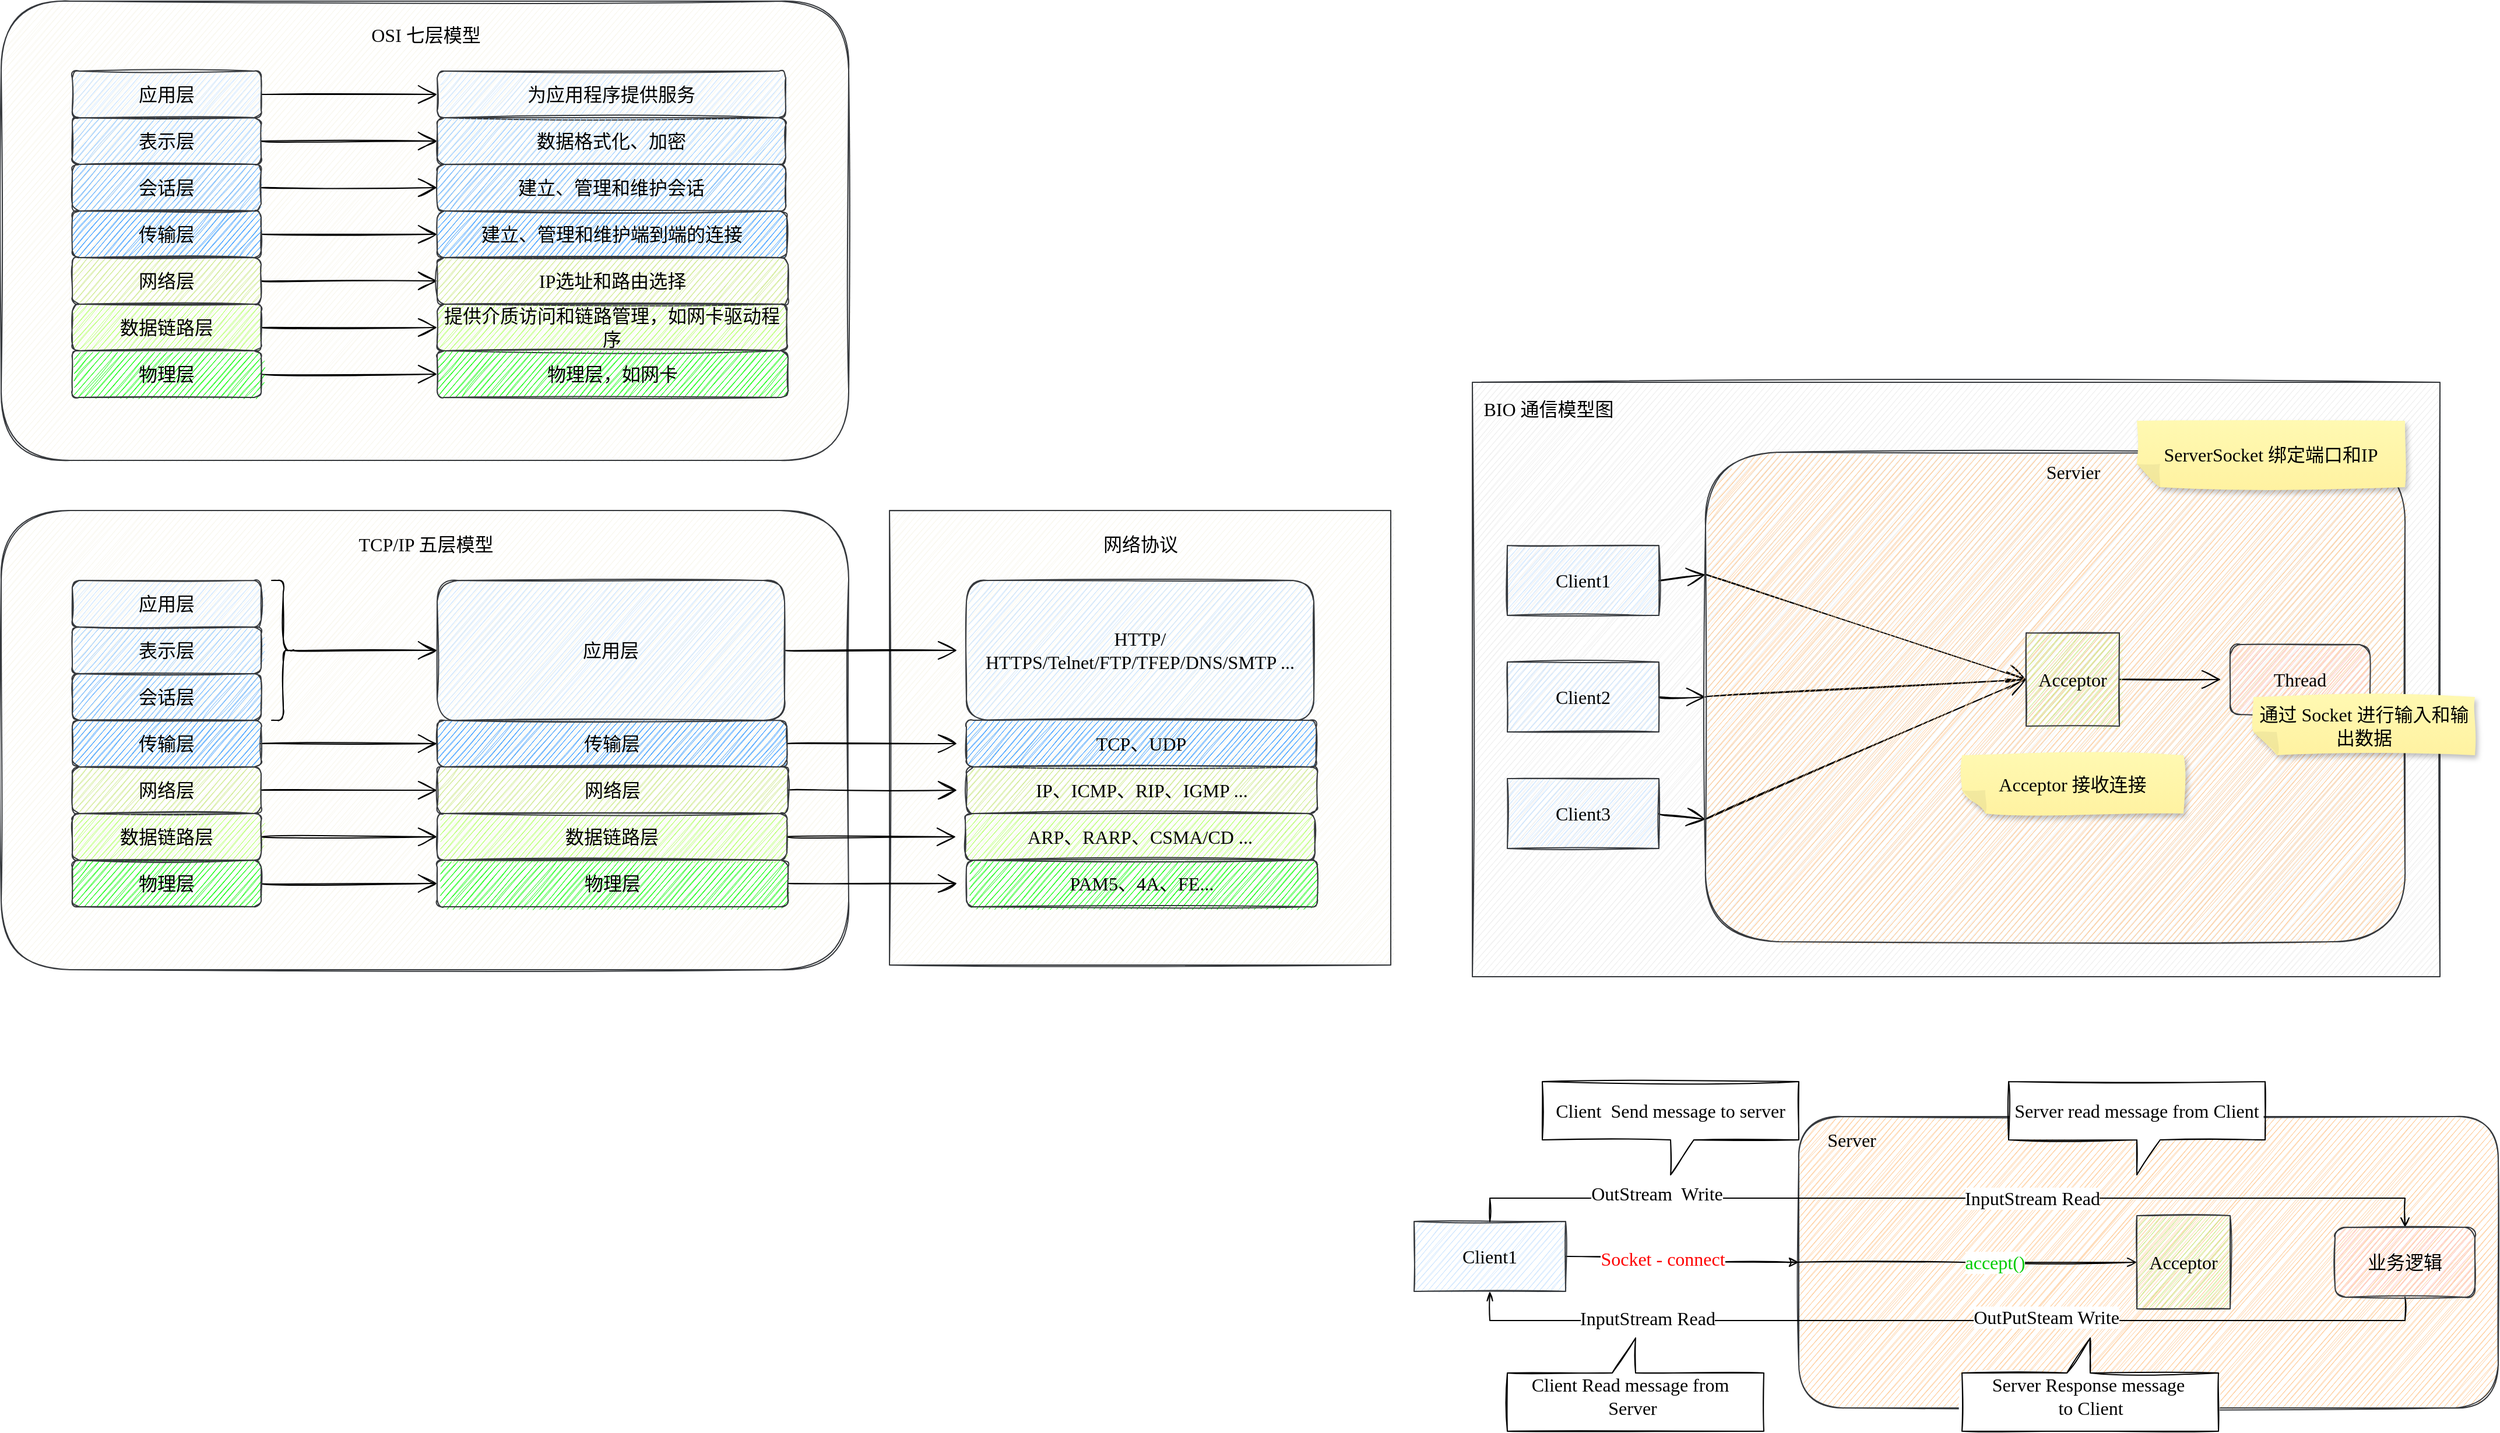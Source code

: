 <mxfile version="18.0.2" type="github">
  <diagram id="H0PgmONnu2SjmG0b2NmS" name="第 1 页">
    <mxGraphModel dx="2073" dy="946" grid="1" gridSize="10" guides="1" tooltips="1" connect="1" arrows="1" fold="1" page="0" pageScale="1" pageWidth="827" pageHeight="1169" background="none" math="0" shadow="0">
      <root>
        <mxCell id="0" />
        <mxCell id="1" parent="0" />
        <mxCell id="C--X5ZLFSi2aZHz0PdFl-1" value="" style="rounded=0;whiteSpace=wrap;fontSize=16;sketch=1;fillColor=#eeeeee;strokeColor=#36393d;html=1;horizontal=1;fontStyle=0;fontFamily=Comic Sans MS;" parent="1" vertex="1">
          <mxGeometry x="1040" y="460" width="830" height="510" as="geometry" />
        </mxCell>
        <mxCell id="8JD4z3_H-0I7WugRDSN_-56" value="" style="rounded=0;whiteSpace=wrap;hachureGap=4;fontSize=16;fillColor=#f9f7ed;strokeColor=#36393d;sketch=1;html=1;horizontal=1;fontStyle=0;fontFamily=Comic Sans MS;" parent="1" vertex="1">
          <mxGeometry x="540" y="570" width="430" height="390" as="geometry" />
        </mxCell>
        <mxCell id="8JD4z3_H-0I7WugRDSN_-1" value="" style="rounded=1;whiteSpace=wrap;hachureGap=4;fontSize=16;fillColor=#f9f7ed;strokeColor=#36393d;sketch=1;html=1;horizontal=1;fontStyle=0;fontFamily=Comic Sans MS;" parent="1" vertex="1">
          <mxGeometry x="-222" y="133" width="727" height="394" as="geometry" />
        </mxCell>
        <mxCell id="8JD4z3_H-0I7WugRDSN_-2" value="OSI 七层模型" style="text;align=center;verticalAlign=middle;resizable=0;points=[];autosize=1;strokeColor=none;fillColor=none;hachureGap=4;fontSize=16;sketch=1;html=1;horizontal=1;fontStyle=0;fontFamily=Comic Sans MS;" parent="1" vertex="1">
          <mxGeometry x="81.5" y="152" width="120" height="20" as="geometry" />
        </mxCell>
        <mxCell id="8JD4z3_H-0I7WugRDSN_-17" value="" style="edgeStyle=none;curved=1;rounded=0;orthogonalLoop=1;jettySize=auto;exitX=1;exitY=0.5;exitDx=0;exitDy=0;entryX=0;entryY=0.5;entryDx=0;entryDy=0;fontSize=16;endArrow=open;startSize=14;endSize=14;sourcePerimeterSpacing=8;targetPerimeterSpacing=8;sketch=1;html=1;horizontal=1;fontStyle=0;fontFamily=Comic Sans MS;" parent="1" source="8JD4z3_H-0I7WugRDSN_-3" target="8JD4z3_H-0I7WugRDSN_-10" edge="1">
          <mxGeometry relative="1" as="geometry" />
        </mxCell>
        <mxCell id="8JD4z3_H-0I7WugRDSN_-3" value="应用层" style="rounded=1;whiteSpace=wrap;hachureGap=4;fontSize=16;fillColor=#cce5ff;strokeColor=#36393d;sketch=1;html=1;horizontal=1;fontStyle=0;fontFamily=Comic Sans MS;" parent="1" vertex="1">
          <mxGeometry x="-161" y="193" width="162" height="40" as="geometry" />
        </mxCell>
        <mxCell id="8JD4z3_H-0I7WugRDSN_-18" value="" style="edgeStyle=none;curved=1;rounded=0;orthogonalLoop=1;jettySize=auto;exitX=1;exitY=0.5;exitDx=0;exitDy=0;entryX=0;entryY=0.5;entryDx=0;entryDy=0;fontSize=16;endArrow=open;startSize=14;endSize=14;sourcePerimeterSpacing=8;targetPerimeterSpacing=8;sketch=1;html=1;horizontal=1;fontStyle=0;fontFamily=Comic Sans MS;" parent="1" source="8JD4z3_H-0I7WugRDSN_-4" target="8JD4z3_H-0I7WugRDSN_-11" edge="1">
          <mxGeometry relative="1" as="geometry" />
        </mxCell>
        <mxCell id="8JD4z3_H-0I7WugRDSN_-4" value="表示层" style="rounded=1;whiteSpace=wrap;hachureGap=4;fontSize=16;fillColor=#99CCFF;strokeColor=#36393d;sketch=1;html=1;horizontal=1;fontStyle=0;fontFamily=Comic Sans MS;" parent="1" vertex="1">
          <mxGeometry x="-161" y="233" width="162" height="40" as="geometry" />
        </mxCell>
        <mxCell id="8JD4z3_H-0I7WugRDSN_-19" value="" style="edgeStyle=none;curved=1;rounded=0;orthogonalLoop=1;jettySize=auto;exitX=1;exitY=0.5;exitDx=0;exitDy=0;entryX=0;entryY=0.5;entryDx=0;entryDy=0;fontSize=16;endArrow=open;startSize=14;endSize=14;sourcePerimeterSpacing=8;targetPerimeterSpacing=8;sketch=1;html=1;horizontal=1;fontStyle=0;fontFamily=Comic Sans MS;" parent="1" source="8JD4z3_H-0I7WugRDSN_-5" target="8JD4z3_H-0I7WugRDSN_-12" edge="1">
          <mxGeometry relative="1" as="geometry" />
        </mxCell>
        <mxCell id="8JD4z3_H-0I7WugRDSN_-5" value="会话层" style="rounded=1;whiteSpace=wrap;hachureGap=4;fontSize=16;fillColor=#66B2FF;strokeColor=#36393d;sketch=1;html=1;horizontal=1;fontStyle=0;fontFamily=Comic Sans MS;" parent="1" vertex="1">
          <mxGeometry x="-161" y="273" width="162" height="40" as="geometry" />
        </mxCell>
        <mxCell id="8JD4z3_H-0I7WugRDSN_-20" value="" style="edgeStyle=none;curved=1;rounded=0;orthogonalLoop=1;jettySize=auto;exitX=1;exitY=0.5;exitDx=0;exitDy=0;entryX=0;entryY=0.5;entryDx=0;entryDy=0;fontSize=16;endArrow=open;startSize=14;endSize=14;sourcePerimeterSpacing=8;targetPerimeterSpacing=8;sketch=1;html=1;horizontal=1;fontStyle=0;fontFamily=Comic Sans MS;" parent="1" source="8JD4z3_H-0I7WugRDSN_-6" target="8JD4z3_H-0I7WugRDSN_-13" edge="1">
          <mxGeometry relative="1" as="geometry" />
        </mxCell>
        <mxCell id="8JD4z3_H-0I7WugRDSN_-6" value="传输层" style="rounded=1;whiteSpace=wrap;hachureGap=4;fontSize=16;fillColor=#3399FF;strokeColor=#36393d;sketch=1;html=1;horizontal=1;fontStyle=0;fontFamily=Comic Sans MS;" parent="1" vertex="1">
          <mxGeometry x="-161" y="313" width="162" height="40" as="geometry" />
        </mxCell>
        <mxCell id="8JD4z3_H-0I7WugRDSN_-21" value="" style="edgeStyle=none;curved=1;rounded=0;orthogonalLoop=1;jettySize=auto;exitX=1;exitY=0.5;exitDx=0;exitDy=0;entryX=0;entryY=0.5;entryDx=0;entryDy=0;fontSize=16;endArrow=open;startSize=14;endSize=14;sourcePerimeterSpacing=8;targetPerimeterSpacing=8;sketch=1;html=1;horizontal=1;fontStyle=0;fontFamily=Comic Sans MS;" parent="1" source="8JD4z3_H-0I7WugRDSN_-7" target="8JD4z3_H-0I7WugRDSN_-14" edge="1">
          <mxGeometry relative="1" as="geometry" />
        </mxCell>
        <mxCell id="8JD4z3_H-0I7WugRDSN_-7" value="网络层" style="rounded=1;whiteSpace=wrap;hachureGap=4;fontSize=16;fillColor=#cdeb8b;strokeColor=#36393d;sketch=1;html=1;horizontal=1;fontStyle=0;fontFamily=Comic Sans MS;" parent="1" vertex="1">
          <mxGeometry x="-161" y="353" width="162" height="40" as="geometry" />
        </mxCell>
        <mxCell id="8JD4z3_H-0I7WugRDSN_-22" value="" style="edgeStyle=none;curved=1;rounded=0;orthogonalLoop=1;jettySize=auto;exitX=1;exitY=0.5;exitDx=0;exitDy=0;entryX=0;entryY=0.5;entryDx=0;entryDy=0;fontSize=16;endArrow=open;startSize=14;endSize=14;sourcePerimeterSpacing=8;targetPerimeterSpacing=8;sketch=1;html=1;horizontal=1;fontStyle=0;fontFamily=Comic Sans MS;" parent="1" source="8JD4z3_H-0I7WugRDSN_-8" target="8JD4z3_H-0I7WugRDSN_-15" edge="1">
          <mxGeometry relative="1" as="geometry" />
        </mxCell>
        <mxCell id="8JD4z3_H-0I7WugRDSN_-8" value="数据链路层" style="rounded=1;whiteSpace=wrap;hachureGap=4;fontSize=16;fillColor=#B3FF66;strokeColor=#36393d;sketch=1;html=1;horizontal=1;fontStyle=0;fontFamily=Comic Sans MS;" parent="1" vertex="1">
          <mxGeometry x="-161" y="393" width="162" height="40" as="geometry" />
        </mxCell>
        <mxCell id="8JD4z3_H-0I7WugRDSN_-23" value="" style="edgeStyle=none;curved=1;rounded=0;orthogonalLoop=1;jettySize=auto;exitX=1;exitY=0.5;exitDx=0;exitDy=0;entryX=0;entryY=0.5;entryDx=0;entryDy=0;fontSize=16;endArrow=open;startSize=14;endSize=14;sourcePerimeterSpacing=8;targetPerimeterSpacing=8;sketch=1;html=1;horizontal=1;fontStyle=0;fontFamily=Comic Sans MS;" parent="1" source="8JD4z3_H-0I7WugRDSN_-9" target="8JD4z3_H-0I7WugRDSN_-16" edge="1">
          <mxGeometry relative="1" as="geometry" />
        </mxCell>
        <mxCell id="8JD4z3_H-0I7WugRDSN_-9" value="物理层" style="rounded=1;whiteSpace=wrap;hachureGap=4;fontSize=16;fillColor=#00FF00;strokeColor=#36393d;sketch=1;html=1;horizontal=1;fontStyle=0;fontFamily=Comic Sans MS;" parent="1" vertex="1">
          <mxGeometry x="-161" y="433" width="162" height="40" as="geometry" />
        </mxCell>
        <mxCell id="8JD4z3_H-0I7WugRDSN_-10" value="为应用程序提供服务" style="rounded=1;whiteSpace=wrap;hachureGap=4;fontSize=16;fillColor=#cce5ff;strokeColor=#36393d;sketch=1;html=1;horizontal=1;fontStyle=0;fontFamily=Comic Sans MS;" parent="1" vertex="1">
          <mxGeometry x="152" y="193" width="299" height="40" as="geometry" />
        </mxCell>
        <mxCell id="8JD4z3_H-0I7WugRDSN_-11" value="数据格式化、加密" style="rounded=1;whiteSpace=wrap;hachureGap=4;fontSize=16;fillColor=#99CCFF;strokeColor=#36393d;sketch=1;html=1;horizontal=1;fontStyle=0;fontFamily=Comic Sans MS;" parent="1" vertex="1">
          <mxGeometry x="152" y="233" width="299" height="40" as="geometry" />
        </mxCell>
        <mxCell id="8JD4z3_H-0I7WugRDSN_-12" value="建立、管理和维护会话" style="rounded=1;whiteSpace=wrap;hachureGap=4;fontSize=16;fillColor=#66B2FF;strokeColor=#36393d;sketch=1;html=1;horizontal=1;fontStyle=0;fontFamily=Comic Sans MS;" parent="1" vertex="1">
          <mxGeometry x="152" y="273" width="299" height="40" as="geometry" />
        </mxCell>
        <mxCell id="8JD4z3_H-0I7WugRDSN_-13" value="建立、管理和维护端到端的连接" style="rounded=1;whiteSpace=wrap;hachureGap=4;fontSize=16;fillColor=#3399FF;strokeColor=#36393d;sketch=1;html=1;horizontal=1;fontStyle=0;fontFamily=Comic Sans MS;" parent="1" vertex="1">
          <mxGeometry x="152" y="313" width="300" height="40" as="geometry" />
        </mxCell>
        <mxCell id="8JD4z3_H-0I7WugRDSN_-14" value="IP选址和路由选择" style="rounded=1;whiteSpace=wrap;hachureGap=4;fontSize=16;fillColor=#cdeb8b;strokeColor=#36393d;sketch=1;html=1;horizontal=1;fontStyle=0;fontFamily=Comic Sans MS;" parent="1" vertex="1">
          <mxGeometry x="152" y="353" width="301" height="40" as="geometry" />
        </mxCell>
        <mxCell id="8JD4z3_H-0I7WugRDSN_-15" value="提供介质访问和链路管理，如网卡驱动程序" style="rounded=1;whiteSpace=wrap;hachureGap=4;fontSize=16;fillColor=#B3FF66;strokeColor=#36393d;sketch=1;html=1;horizontal=1;fontStyle=0;fontFamily=Comic Sans MS;" parent="1" vertex="1">
          <mxGeometry x="152" y="393" width="300" height="40" as="geometry" />
        </mxCell>
        <mxCell id="8JD4z3_H-0I7WugRDSN_-16" value="物理层，如网卡" style="rounded=1;whiteSpace=wrap;hachureGap=4;fontSize=16;fillColor=#00FF00;strokeColor=#36393d;sketch=1;html=1;horizontal=1;fontStyle=0;fontFamily=Comic Sans MS;" parent="1" vertex="1">
          <mxGeometry x="152" y="433" width="301" height="40" as="geometry" />
        </mxCell>
        <mxCell id="8JD4z3_H-0I7WugRDSN_-24" value="" style="rounded=1;whiteSpace=wrap;hachureGap=4;fontSize=16;fillColor=#f9f7ed;strokeColor=#36393d;sketch=1;html=1;horizontal=1;fontStyle=0;fontFamily=Comic Sans MS;" parent="1" vertex="1">
          <mxGeometry x="-222" y="570" width="727" height="394" as="geometry" />
        </mxCell>
        <mxCell id="8JD4z3_H-0I7WugRDSN_-25" value="TCP/IP 五层模型" style="text;align=center;verticalAlign=middle;resizable=0;points=[];autosize=1;strokeColor=none;fillColor=none;hachureGap=4;fontSize=16;sketch=1;html=1;horizontal=1;fontStyle=0;fontFamily=Comic Sans MS;" parent="1" vertex="1">
          <mxGeometry x="71.5" y="589" width="140" height="20" as="geometry" />
        </mxCell>
        <mxCell id="8JD4z3_H-0I7WugRDSN_-27" value="应用层" style="rounded=1;whiteSpace=wrap;hachureGap=4;fontSize=16;fillColor=#cce5ff;strokeColor=#36393d;sketch=1;html=1;horizontal=1;fontStyle=0;fontFamily=Comic Sans MS;" parent="1" vertex="1">
          <mxGeometry x="-161" y="630" width="162" height="40" as="geometry" />
        </mxCell>
        <mxCell id="8JD4z3_H-0I7WugRDSN_-29" value="表示层" style="rounded=1;whiteSpace=wrap;hachureGap=4;fontSize=16;fillColor=#99CCFF;strokeColor=#36393d;sketch=1;html=1;horizontal=1;fontStyle=0;fontFamily=Comic Sans MS;" parent="1" vertex="1">
          <mxGeometry x="-161" y="670" width="162" height="40" as="geometry" />
        </mxCell>
        <mxCell id="8JD4z3_H-0I7WugRDSN_-31" value="会话层" style="rounded=1;whiteSpace=wrap;hachureGap=4;fontSize=16;fillColor=#66B2FF;strokeColor=#36393d;sketch=1;html=1;horizontal=1;fontStyle=0;fontFamily=Comic Sans MS;" parent="1" vertex="1">
          <mxGeometry x="-161" y="710" width="162" height="40" as="geometry" />
        </mxCell>
        <mxCell id="8JD4z3_H-0I7WugRDSN_-32" value="" style="edgeStyle=none;curved=1;rounded=0;orthogonalLoop=1;jettySize=auto;exitX=1;exitY=0.5;exitDx=0;exitDy=0;entryX=0;entryY=0.5;entryDx=0;entryDy=0;fontSize=16;endArrow=open;startSize=14;endSize=14;sourcePerimeterSpacing=8;targetPerimeterSpacing=8;sketch=1;html=1;horizontal=1;fontStyle=0;fontFamily=Comic Sans MS;" parent="1" source="8JD4z3_H-0I7WugRDSN_-33" target="8JD4z3_H-0I7WugRDSN_-43" edge="1">
          <mxGeometry relative="1" as="geometry" />
        </mxCell>
        <mxCell id="8JD4z3_H-0I7WugRDSN_-33" value="传输层" style="rounded=1;whiteSpace=wrap;hachureGap=4;fontSize=16;fillColor=#3399FF;strokeColor=#36393d;sketch=1;html=1;horizontal=1;fontStyle=0;fontFamily=Comic Sans MS;" parent="1" vertex="1">
          <mxGeometry x="-161" y="750" width="162" height="40" as="geometry" />
        </mxCell>
        <mxCell id="8JD4z3_H-0I7WugRDSN_-34" value="" style="edgeStyle=none;curved=1;rounded=0;orthogonalLoop=1;jettySize=auto;exitX=1;exitY=0.5;exitDx=0;exitDy=0;entryX=0;entryY=0.5;entryDx=0;entryDy=0;fontSize=16;endArrow=open;startSize=14;endSize=14;sourcePerimeterSpacing=8;targetPerimeterSpacing=8;sketch=1;html=1;horizontal=1;fontStyle=0;fontFamily=Comic Sans MS;" parent="1" source="8JD4z3_H-0I7WugRDSN_-35" target="8JD4z3_H-0I7WugRDSN_-44" edge="1">
          <mxGeometry relative="1" as="geometry" />
        </mxCell>
        <mxCell id="8JD4z3_H-0I7WugRDSN_-35" value="网络层" style="rounded=1;whiteSpace=wrap;hachureGap=4;fontSize=16;fillColor=#cdeb8b;strokeColor=#36393d;sketch=1;html=1;horizontal=1;fontStyle=0;fontFamily=Comic Sans MS;" parent="1" vertex="1">
          <mxGeometry x="-161" y="790" width="162" height="40" as="geometry" />
        </mxCell>
        <mxCell id="8JD4z3_H-0I7WugRDSN_-36" value="" style="edgeStyle=none;curved=1;rounded=0;orthogonalLoop=1;jettySize=auto;exitX=1;exitY=0.5;exitDx=0;exitDy=0;entryX=0;entryY=0.5;entryDx=0;entryDy=0;fontSize=16;endArrow=open;startSize=14;endSize=14;sourcePerimeterSpacing=8;targetPerimeterSpacing=8;sketch=1;html=1;horizontal=1;fontStyle=0;fontFamily=Comic Sans MS;" parent="1" source="8JD4z3_H-0I7WugRDSN_-37" target="8JD4z3_H-0I7WugRDSN_-45" edge="1">
          <mxGeometry relative="1" as="geometry" />
        </mxCell>
        <mxCell id="8JD4z3_H-0I7WugRDSN_-37" value="数据链路层" style="rounded=1;whiteSpace=wrap;hachureGap=4;fontSize=16;fillColor=#B3FF66;strokeColor=#36393d;sketch=1;html=1;horizontal=1;fontStyle=0;fontFamily=Comic Sans MS;" parent="1" vertex="1">
          <mxGeometry x="-161" y="830" width="162" height="40" as="geometry" />
        </mxCell>
        <mxCell id="8JD4z3_H-0I7WugRDSN_-38" value="" style="edgeStyle=none;curved=1;rounded=0;orthogonalLoop=1;jettySize=auto;exitX=1;exitY=0.5;exitDx=0;exitDy=0;entryX=0;entryY=0.5;entryDx=0;entryDy=0;fontSize=16;endArrow=open;startSize=14;endSize=14;sourcePerimeterSpacing=8;targetPerimeterSpacing=8;sketch=1;html=1;horizontal=1;fontStyle=0;fontFamily=Comic Sans MS;" parent="1" source="8JD4z3_H-0I7WugRDSN_-39" target="8JD4z3_H-0I7WugRDSN_-46" edge="1">
          <mxGeometry relative="1" as="geometry" />
        </mxCell>
        <mxCell id="8JD4z3_H-0I7WugRDSN_-39" value="物理层" style="rounded=1;whiteSpace=wrap;hachureGap=4;fontSize=16;fillColor=#00FF00;strokeColor=#36393d;sketch=1;html=1;horizontal=1;fontStyle=0;fontFamily=Comic Sans MS;" parent="1" vertex="1">
          <mxGeometry x="-161" y="870" width="162" height="40" as="geometry" />
        </mxCell>
        <mxCell id="8JD4z3_H-0I7WugRDSN_-59" value="" style="edgeStyle=none;curved=1;rounded=0;orthogonalLoop=1;jettySize=auto;exitX=1;exitY=0.5;exitDx=0;exitDy=0;fontSize=16;endArrow=open;startSize=14;endSize=14;sourcePerimeterSpacing=8;targetPerimeterSpacing=8;sketch=1;html=1;horizontal=1;fontStyle=0;fontFamily=Comic Sans MS;" parent="1" source="8JD4z3_H-0I7WugRDSN_-43" target="8JD4z3_H-0I7WugRDSN_-58" edge="1">
          <mxGeometry relative="1" as="geometry" />
        </mxCell>
        <mxCell id="8JD4z3_H-0I7WugRDSN_-43" value="传输层" style="rounded=1;whiteSpace=wrap;hachureGap=4;fontSize=16;fillColor=#3399FF;strokeColor=#36393d;sketch=1;html=1;horizontal=1;fontStyle=0;fontFamily=Comic Sans MS;" parent="1" vertex="1">
          <mxGeometry x="152" y="750" width="300" height="40" as="geometry" />
        </mxCell>
        <mxCell id="8JD4z3_H-0I7WugRDSN_-61" value="" style="edgeStyle=none;curved=1;rounded=0;orthogonalLoop=1;jettySize=auto;exitX=1;exitY=0.5;exitDx=0;exitDy=0;fontSize=16;endArrow=open;startSize=14;endSize=14;sourcePerimeterSpacing=8;targetPerimeterSpacing=8;sketch=1;html=1;horizontal=1;fontStyle=0;fontFamily=Comic Sans MS;" parent="1" source="8JD4z3_H-0I7WugRDSN_-44" target="8JD4z3_H-0I7WugRDSN_-60" edge="1">
          <mxGeometry relative="1" as="geometry" />
        </mxCell>
        <mxCell id="8JD4z3_H-0I7WugRDSN_-44" value="网络层" style="rounded=1;whiteSpace=wrap;hachureGap=4;fontSize=16;fillColor=#cdeb8b;strokeColor=#36393d;sketch=1;html=1;horizontal=1;fontStyle=0;fontFamily=Comic Sans MS;" parent="1" vertex="1">
          <mxGeometry x="152" y="790" width="301" height="40" as="geometry" />
        </mxCell>
        <mxCell id="8JD4z3_H-0I7WugRDSN_-63" value="" style="edgeStyle=none;curved=1;rounded=0;orthogonalLoop=1;jettySize=auto;exitX=1;exitY=0.5;exitDx=0;exitDy=0;fontSize=16;endArrow=open;startSize=14;endSize=14;sourcePerimeterSpacing=8;targetPerimeterSpacing=8;sketch=1;html=1;horizontal=1;fontStyle=0;fontFamily=Comic Sans MS;" parent="1" source="8JD4z3_H-0I7WugRDSN_-45" target="8JD4z3_H-0I7WugRDSN_-62" edge="1">
          <mxGeometry relative="1" as="geometry" />
        </mxCell>
        <mxCell id="8JD4z3_H-0I7WugRDSN_-45" value="数据链路层" style="rounded=1;whiteSpace=wrap;hachureGap=4;fontSize=16;fillColor=#B3FF66;strokeColor=#36393d;sketch=1;html=1;horizontal=1;fontStyle=0;fontFamily=Comic Sans MS;" parent="1" vertex="1">
          <mxGeometry x="152" y="830" width="300" height="40" as="geometry" />
        </mxCell>
        <mxCell id="8JD4z3_H-0I7WugRDSN_-65" value="" style="edgeStyle=none;curved=1;rounded=0;orthogonalLoop=1;jettySize=auto;exitX=1;exitY=0.5;exitDx=0;exitDy=0;fontSize=16;endArrow=open;startSize=14;endSize=14;sourcePerimeterSpacing=8;targetPerimeterSpacing=8;sketch=1;html=1;horizontal=1;fontStyle=0;fontFamily=Comic Sans MS;" parent="1" source="8JD4z3_H-0I7WugRDSN_-46" target="8JD4z3_H-0I7WugRDSN_-64" edge="1">
          <mxGeometry relative="1" as="geometry" />
        </mxCell>
        <mxCell id="8JD4z3_H-0I7WugRDSN_-46" value="物理层" style="rounded=1;whiteSpace=wrap;hachureGap=4;fontSize=16;fillColor=#00FF00;strokeColor=#36393d;sketch=1;html=1;horizontal=1;fontStyle=0;fontFamily=Comic Sans MS;" parent="1" vertex="1">
          <mxGeometry x="152" y="870" width="301" height="40" as="geometry" />
        </mxCell>
        <mxCell id="8JD4z3_H-0I7WugRDSN_-53" value="" style="edgeStyle=none;curved=1;rounded=0;orthogonalLoop=1;jettySize=auto;exitX=0.1;exitY=0.5;exitDx=0;exitDy=0;exitPerimeter=0;entryX=0;entryY=0.5;entryDx=0;entryDy=0;fontSize=16;endArrow=open;startSize=14;endSize=14;sourcePerimeterSpacing=8;targetPerimeterSpacing=8;sketch=1;html=1;horizontal=1;fontStyle=0;fontFamily=Comic Sans MS;" parent="1" source="8JD4z3_H-0I7WugRDSN_-47" target="8JD4z3_H-0I7WugRDSN_-51" edge="1">
          <mxGeometry relative="1" as="geometry" />
        </mxCell>
        <mxCell id="8JD4z3_H-0I7WugRDSN_-47" value="" style="shape=curlyBracket;whiteSpace=wrap;rounded=1;flipH=1;hachureGap=4;fontSize=16;sketch=1;html=1;horizontal=1;fontStyle=0;fontFamily=Comic Sans MS;" parent="1" vertex="1">
          <mxGeometry x="10" y="630" width="20" height="120" as="geometry" />
        </mxCell>
        <mxCell id="8JD4z3_H-0I7WugRDSN_-55" value="" style="edgeStyle=none;curved=1;rounded=0;orthogonalLoop=1;jettySize=auto;exitX=1;exitY=0.5;exitDx=0;exitDy=0;fontSize=16;endArrow=open;startSize=14;endSize=14;sourcePerimeterSpacing=8;targetPerimeterSpacing=8;sketch=1;html=1;horizontal=1;fontStyle=0;fontFamily=Comic Sans MS;" parent="1" source="8JD4z3_H-0I7WugRDSN_-51" target="8JD4z3_H-0I7WugRDSN_-54" edge="1">
          <mxGeometry relative="1" as="geometry" />
        </mxCell>
        <mxCell id="8JD4z3_H-0I7WugRDSN_-51" value="应用层" style="rounded=1;whiteSpace=wrap;hachureGap=4;fontSize=16;fillColor=#cce5ff;strokeColor=#36393d;sketch=1;html=1;horizontal=1;fontStyle=0;fontFamily=Comic Sans MS;" parent="1" vertex="1">
          <mxGeometry x="152" y="630" width="298" height="120" as="geometry" />
        </mxCell>
        <mxCell id="8JD4z3_H-0I7WugRDSN_-54" value="HTTP/ HTTPS/Telnet/FTP/TFEP/DNS/SMTP ..." style="rounded=1;whiteSpace=wrap;hachureGap=4;fontSize=16;fillColor=#cce5ff;strokeColor=#36393d;sketch=1;html=1;horizontal=1;fontStyle=0;fontFamily=Comic Sans MS;" parent="1" vertex="1">
          <mxGeometry x="606" y="630" width="298" height="120" as="geometry" />
        </mxCell>
        <mxCell id="8JD4z3_H-0I7WugRDSN_-57" value="网络协议" style="text;align=center;verticalAlign=middle;resizable=0;points=[];autosize=1;strokeColor=none;fillColor=none;hachureGap=4;fontSize=16;sketch=1;html=1;horizontal=1;fontStyle=0;fontFamily=Comic Sans MS;" parent="1" vertex="1">
          <mxGeometry x="715" y="589" width="80" height="20" as="geometry" />
        </mxCell>
        <mxCell id="8JD4z3_H-0I7WugRDSN_-58" value="TCP、UDP" style="rounded=1;whiteSpace=wrap;hachureGap=4;fontSize=16;fillColor=#3399FF;strokeColor=#36393d;sketch=1;html=1;horizontal=1;fontStyle=0;fontFamily=Comic Sans MS;" parent="1" vertex="1">
          <mxGeometry x="606" y="750" width="300" height="40" as="geometry" />
        </mxCell>
        <mxCell id="8JD4z3_H-0I7WugRDSN_-60" value="IP、ICMP、RIP、IGMP ..." style="rounded=1;whiteSpace=wrap;hachureGap=4;fontSize=16;fillColor=#cdeb8b;strokeColor=#36393d;sketch=1;html=1;horizontal=1;fontStyle=0;fontFamily=Comic Sans MS;" parent="1" vertex="1">
          <mxGeometry x="606" y="790" width="301" height="40" as="geometry" />
        </mxCell>
        <mxCell id="8JD4z3_H-0I7WugRDSN_-62" value="ARP、RARP、CSMA/CD ..." style="rounded=1;whiteSpace=wrap;hachureGap=4;fontSize=16;fillColor=#B3FF66;strokeColor=#36393d;sketch=1;html=1;horizontal=1;fontStyle=0;fontFamily=Comic Sans MS;" parent="1" vertex="1">
          <mxGeometry x="605" y="830" width="300" height="40" as="geometry" />
        </mxCell>
        <mxCell id="8JD4z3_H-0I7WugRDSN_-64" value="PAM5、4A、FE..." style="rounded=1;whiteSpace=wrap;hachureGap=4;fontSize=16;fillColor=#00FF00;strokeColor=#36393d;sketch=1;html=1;horizontal=1;fontStyle=0;fontFamily=Comic Sans MS;" parent="1" vertex="1">
          <mxGeometry x="606" y="870" width="301" height="40" as="geometry" />
        </mxCell>
        <mxCell id="C--X5ZLFSi2aZHz0PdFl-2" value="BIO 通信模型图" style="text;align=center;verticalAlign=middle;resizable=0;points=[];autosize=1;strokeColor=none;fillColor=none;fontSize=16;sketch=1;html=1;horizontal=1;fontStyle=0;fontFamily=Comic Sans MS;" parent="1" vertex="1">
          <mxGeometry x="1040" y="473" width="130" height="20" as="geometry" />
        </mxCell>
        <mxCell id="r8liKjA9m85PFlhKGAdW-10" value="" style="edgeStyle=none;curved=1;rounded=0;sketch=1;hachureGap=4;orthogonalLoop=1;jettySize=auto;exitX=1;exitY=0.5;exitDx=0;exitDy=0;entryX=0;entryY=0.25;entryDx=0;entryDy=0;fontFamily=Comic Sans MS;fontSize=16;endArrow=open;startSize=14;endSize=14;sourcePerimeterSpacing=8;targetPerimeterSpacing=8;html=1;horizontal=1;fontStyle=0" parent="1" source="r8liKjA9m85PFlhKGAdW-1" target="r8liKjA9m85PFlhKGAdW-4" edge="1">
          <mxGeometry relative="1" as="geometry" />
        </mxCell>
        <mxCell id="r8liKjA9m85PFlhKGAdW-1" value="Client1" style="rounded=0;whiteSpace=wrap;hachureGap=4;sketch=1;fontSize=16;fillColor=#cce5ff;strokeColor=#36393d;html=1;horizontal=1;fontStyle=0;fontFamily=Comic Sans MS;" parent="1" vertex="1">
          <mxGeometry x="1070" y="600" width="130" height="60" as="geometry" />
        </mxCell>
        <mxCell id="r8liKjA9m85PFlhKGAdW-12" value="" style="edgeStyle=none;curved=1;rounded=0;sketch=1;hachureGap=4;orthogonalLoop=1;jettySize=auto;exitX=1;exitY=0.5;exitDx=0;exitDy=0;entryX=0;entryY=0.5;entryDx=0;entryDy=0;fontFamily=Comic Sans MS;fontSize=16;endArrow=open;startSize=14;endSize=14;sourcePerimeterSpacing=8;targetPerimeterSpacing=8;html=1;horizontal=1;fontStyle=0" parent="1" source="r8liKjA9m85PFlhKGAdW-2" target="r8liKjA9m85PFlhKGAdW-4" edge="1">
          <mxGeometry relative="1" as="geometry" />
        </mxCell>
        <mxCell id="r8liKjA9m85PFlhKGAdW-2" value="Client2" style="rounded=0;whiteSpace=wrap;hachureGap=4;sketch=1;fontSize=16;fillColor=#cce5ff;strokeColor=#36393d;html=1;horizontal=1;fontStyle=0;fontFamily=Comic Sans MS;" parent="1" vertex="1">
          <mxGeometry x="1070" y="700" width="130" height="60" as="geometry" />
        </mxCell>
        <mxCell id="r8liKjA9m85PFlhKGAdW-11" value="" style="edgeStyle=none;curved=1;rounded=0;sketch=1;hachureGap=4;orthogonalLoop=1;jettySize=auto;exitX=1;exitY=0.5;exitDx=0;exitDy=0;entryX=0;entryY=0.75;entryDx=0;entryDy=0;fontFamily=Comic Sans MS;fontSize=16;endArrow=open;startSize=14;endSize=14;sourcePerimeterSpacing=8;targetPerimeterSpacing=8;html=1;horizontal=1;fontStyle=0" parent="1" source="r8liKjA9m85PFlhKGAdW-3" target="r8liKjA9m85PFlhKGAdW-4" edge="1">
          <mxGeometry relative="1" as="geometry" />
        </mxCell>
        <mxCell id="r8liKjA9m85PFlhKGAdW-3" value="Client3" style="rounded=0;whiteSpace=wrap;hachureGap=4;sketch=1;fontSize=16;fillColor=#cce5ff;strokeColor=#36393d;html=1;horizontal=1;fontStyle=0;fontFamily=Comic Sans MS;" parent="1" vertex="1">
          <mxGeometry x="1070" y="800" width="130" height="60" as="geometry" />
        </mxCell>
        <mxCell id="r8liKjA9m85PFlhKGAdW-13" value="" style="edgeStyle=none;curved=1;rounded=0;sketch=1;hachureGap=4;orthogonalLoop=1;jettySize=auto;exitX=0;exitY=0.25;exitDx=0;exitDy=0;entryX=0;entryY=0.5;entryDx=0;entryDy=0;fontFamily=Comic Sans MS;fontSize=16;endArrow=open;startSize=14;endSize=14;sourcePerimeterSpacing=8;targetPerimeterSpacing=8;html=1;horizontal=1;fontStyle=0" parent="1" source="r8liKjA9m85PFlhKGAdW-4" target="r8liKjA9m85PFlhKGAdW-6" edge="1">
          <mxGeometry relative="1" as="geometry" />
        </mxCell>
        <mxCell id="r8liKjA9m85PFlhKGAdW-14" value="" style="edgeStyle=none;curved=1;rounded=0;sketch=1;hachureGap=4;orthogonalLoop=1;jettySize=auto;exitX=0;exitY=0.5;exitDx=0;exitDy=0;entryX=0;entryY=0.5;entryDx=0;entryDy=0;fontFamily=Comic Sans MS;fontSize=16;endArrow=open;startSize=14;endSize=14;sourcePerimeterSpacing=8;targetPerimeterSpacing=8;html=1;horizontal=1;fontStyle=0" parent="1" source="r8liKjA9m85PFlhKGAdW-4" target="r8liKjA9m85PFlhKGAdW-6" edge="1">
          <mxGeometry relative="1" as="geometry" />
        </mxCell>
        <mxCell id="r8liKjA9m85PFlhKGAdW-15" value="" style="edgeStyle=none;curved=1;rounded=0;sketch=1;hachureGap=4;orthogonalLoop=1;jettySize=auto;exitX=0;exitY=0.75;exitDx=0;exitDy=0;entryX=0;entryY=0.5;entryDx=0;entryDy=0;fontFamily=Comic Sans MS;fontSize=16;endArrow=open;startSize=14;endSize=14;sourcePerimeterSpacing=8;targetPerimeterSpacing=8;html=1;horizontal=1;fontStyle=0" parent="1" source="r8liKjA9m85PFlhKGAdW-4" target="r8liKjA9m85PFlhKGAdW-6" edge="1">
          <mxGeometry relative="1" as="geometry" />
        </mxCell>
        <mxCell id="r8liKjA9m85PFlhKGAdW-4" value="" style="rounded=1;whiteSpace=wrap;sketch=1;hachureGap=4;fontFamily=Comic Sans MS;fontSize=16;fillColor=#ffcc99;strokeColor=#36393d;html=1;horizontal=1;fontStyle=0" parent="1" vertex="1">
          <mxGeometry x="1240" y="520" width="600" height="420" as="geometry" />
        </mxCell>
        <mxCell id="r8liKjA9m85PFlhKGAdW-5" value="Servier" style="text;align=center;verticalAlign=middle;resizable=0;points=[];autosize=1;strokeColor=none;fillColor=none;sketch=1;hachureGap=4;fontFamily=Comic Sans MS;fontSize=16;html=1;horizontal=1;fontStyle=0" parent="1" vertex="1">
          <mxGeometry x="1520" y="527" width="70" height="20" as="geometry" />
        </mxCell>
        <mxCell id="r8liKjA9m85PFlhKGAdW-17" value="" style="edgeStyle=none;curved=1;rounded=0;sketch=1;hachureGap=4;orthogonalLoop=1;jettySize=auto;exitX=1;exitY=0.5;exitDx=0;exitDy=0;fontFamily=Comic Sans MS;fontSize=16;endArrow=open;startSize=14;endSize=14;sourcePerimeterSpacing=8;targetPerimeterSpacing=8;html=1;horizontal=1;fontStyle=0" parent="1" source="r8liKjA9m85PFlhKGAdW-6" target="r8liKjA9m85PFlhKGAdW-16" edge="1">
          <mxGeometry relative="1" as="geometry" />
        </mxCell>
        <mxCell id="r8liKjA9m85PFlhKGAdW-6" value="Acceptor" style="whiteSpace=wrap;aspect=fixed;sketch=1;hachureGap=4;fontFamily=Comic Sans MS;fontSize=16;fillColor=#cdeb8b;strokeColor=#36393d;html=1;horizontal=1;fontStyle=0" parent="1" vertex="1">
          <mxGeometry x="1515" y="675" width="80" height="80" as="geometry" />
        </mxCell>
        <mxCell id="r8liKjA9m85PFlhKGAdW-16" value="Thread" style="rounded=1;whiteSpace=wrap;sketch=1;hachureGap=4;fontFamily=Comic Sans MS;fontSize=16;fillColor=#ffcccc;strokeColor=#36393d;html=1;horizontal=1;fontStyle=0" parent="1" vertex="1">
          <mxGeometry x="1690" y="685" width="120" height="60" as="geometry" />
        </mxCell>
        <mxCell id="r8liKjA9m85PFlhKGAdW-18" value="ServerSocket 绑定端口和IP" style="shape=note;whiteSpace=wrap;backgroundOutline=1;fontColor=#000000;darkOpacity=0.05;fillColor=#FFF9B2;strokeColor=none;fillStyle=solid;direction=west;gradientDirection=north;gradientColor=#FFF2A1;shadow=1;size=20;pointerEvents=1;sketch=1;hachureGap=4;fontFamily=Comic Sans MS;fontSize=16;html=1;horizontal=1;fontStyle=0" parent="1" vertex="1">
          <mxGeometry x="1610" y="493" width="230" height="57" as="geometry" />
        </mxCell>
        <mxCell id="r8liKjA9m85PFlhKGAdW-19" value="Acceptor 接收连接" style="shape=note;whiteSpace=wrap;backgroundOutline=1;fontColor=#000000;darkOpacity=0.05;fillColor=#FFF9B2;strokeColor=none;fillStyle=solid;direction=west;gradientDirection=north;gradientColor=#FFF2A1;shadow=1;size=20;pointerEvents=1;sketch=1;hachureGap=4;fontFamily=Comic Sans MS;fontSize=16;html=1;horizontal=1;fontStyle=0" parent="1" vertex="1">
          <mxGeometry x="1460" y="780" width="190" height="50" as="geometry" />
        </mxCell>
        <mxCell id="r8liKjA9m85PFlhKGAdW-20" value="通过 Socket 进行输入和输出数据" style="shape=note;whiteSpace=wrap;backgroundOutline=1;fontColor=#000000;darkOpacity=0.05;fillColor=#FFF9B2;strokeColor=none;fillStyle=solid;direction=west;gradientDirection=north;gradientColor=#FFF2A1;shadow=1;size=20;pointerEvents=1;sketch=1;hachureGap=4;fontFamily=Comic Sans MS;fontSize=16;html=1;horizontal=1;fontStyle=0" parent="1" vertex="1">
          <mxGeometry x="1710" y="730" width="190" height="50" as="geometry" />
        </mxCell>
        <mxCell id="y94XsiPUnUywq4zDPp5k-5" style="edgeStyle=orthogonalEdgeStyle;rounded=0;orthogonalLoop=1;jettySize=auto;html=1;exitX=1;exitY=0.5;exitDx=0;exitDy=0;fontFamily=Comic Sans MS;sketch=1;" edge="1" parent="1" source="y94XsiPUnUywq4zDPp5k-1" target="y94XsiPUnUywq4zDPp5k-2">
          <mxGeometry relative="1" as="geometry" />
        </mxCell>
        <mxCell id="y94XsiPUnUywq4zDPp5k-6" value="Socket - connect" style="edgeLabel;html=1;align=center;verticalAlign=middle;resizable=0;points=[];fontSize=16;fontFamily=Comic Sans MS;sketch=1;fontColor=#FF0000;" vertex="1" connectable="0" parent="y94XsiPUnUywq4zDPp5k-5">
          <mxGeometry x="-0.199" y="-2" relative="1" as="geometry">
            <mxPoint x="1" as="offset" />
          </mxGeometry>
        </mxCell>
        <mxCell id="y94XsiPUnUywq4zDPp5k-1" value="Client1" style="rounded=0;whiteSpace=wrap;hachureGap=4;sketch=1;fontSize=16;fillColor=#cce5ff;strokeColor=#36393d;html=1;horizontal=1;fontStyle=0;fontFamily=Comic Sans MS;" vertex="1" parent="1">
          <mxGeometry x="990" y="1180" width="130" height="60" as="geometry" />
        </mxCell>
        <mxCell id="y94XsiPUnUywq4zDPp5k-2" value="" style="rounded=1;whiteSpace=wrap;sketch=1;hachureGap=4;fontFamily=Comic Sans MS;fontSize=16;fillColor=#ffcc99;strokeColor=#36393d;html=1;horizontal=1;fontStyle=0" vertex="1" parent="1">
          <mxGeometry x="1320" y="1090" width="600" height="250" as="geometry" />
        </mxCell>
        <mxCell id="y94XsiPUnUywq4zDPp5k-14" style="edgeStyle=orthogonalEdgeStyle;rounded=0;orthogonalLoop=1;jettySize=auto;html=1;exitX=0;exitY=0.5;exitDx=0;exitDy=0;fontFamily=Comic Sans MS;fontSize=16;startArrow=open;startFill=0;endArrow=none;endFill=0;sketch=1;" edge="1" parent="1" source="y94XsiPUnUywq4zDPp5k-3">
          <mxGeometry relative="1" as="geometry">
            <mxPoint x="1310.0" y="1215.176" as="targetPoint" />
          </mxGeometry>
        </mxCell>
        <mxCell id="y94XsiPUnUywq4zDPp5k-15" value="accept()" style="edgeLabel;html=1;align=center;verticalAlign=middle;resizable=0;points=[];fontSize=16;fontFamily=Comic Sans MS;sketch=1;fontColor=#00CC00;" vertex="1" connectable="0" parent="y94XsiPUnUywq4zDPp5k-14">
          <mxGeometry x="-0.188" relative="1" as="geometry">
            <mxPoint as="offset" />
          </mxGeometry>
        </mxCell>
        <mxCell id="y94XsiPUnUywq4zDPp5k-3" value="Acceptor" style="whiteSpace=wrap;aspect=fixed;sketch=1;hachureGap=4;fontFamily=Comic Sans MS;fontSize=16;fillColor=#cdeb8b;strokeColor=#36393d;html=1;horizontal=1;fontStyle=0" vertex="1" parent="1">
          <mxGeometry x="1610" y="1175" width="80" height="80" as="geometry" />
        </mxCell>
        <mxCell id="y94XsiPUnUywq4zDPp5k-9" style="edgeStyle=orthogonalEdgeStyle;rounded=0;orthogonalLoop=1;jettySize=auto;html=1;exitX=0.5;exitY=0;exitDx=0;exitDy=0;entryX=0.5;entryY=0;entryDx=0;entryDy=0;fontFamily=Comic Sans MS;fontSize=16;startArrow=open;startFill=0;endArrow=none;endFill=0;sketch=1;" edge="1" parent="1" source="y94XsiPUnUywq4zDPp5k-4" target="y94XsiPUnUywq4zDPp5k-1">
          <mxGeometry relative="1" as="geometry" />
        </mxCell>
        <mxCell id="y94XsiPUnUywq4zDPp5k-10" value="OutStream&amp;nbsp; Write" style="edgeLabel;html=1;align=center;verticalAlign=middle;resizable=0;points=[];fontSize=16;fontFamily=Comic Sans MS;sketch=1;" vertex="1" connectable="0" parent="y94XsiPUnUywq4zDPp5k-9">
          <mxGeometry x="0.608" y="-4" relative="1" as="geometry">
            <mxPoint as="offset" />
          </mxGeometry>
        </mxCell>
        <mxCell id="y94XsiPUnUywq4zDPp5k-11" style="edgeStyle=orthogonalEdgeStyle;rounded=0;orthogonalLoop=1;jettySize=auto;html=1;exitX=0.5;exitY=1;exitDx=0;exitDy=0;entryX=0.5;entryY=1;entryDx=0;entryDy=0;fontFamily=Comic Sans MS;fontSize=16;startArrow=none;startFill=0;endArrow=openThin;endFill=0;sketch=1;" edge="1" parent="1" source="y94XsiPUnUywq4zDPp5k-4" target="y94XsiPUnUywq4zDPp5k-1">
          <mxGeometry relative="1" as="geometry" />
        </mxCell>
        <mxCell id="y94XsiPUnUywq4zDPp5k-16" value="OutPutSteam Write" style="edgeLabel;html=1;align=center;verticalAlign=middle;resizable=0;points=[];fontSize=16;fontFamily=Comic Sans MS;sketch=1;" vertex="1" connectable="0" parent="y94XsiPUnUywq4zDPp5k-11">
          <mxGeometry x="-0.209" y="-3" relative="1" as="geometry">
            <mxPoint as="offset" />
          </mxGeometry>
        </mxCell>
        <mxCell id="y94XsiPUnUywq4zDPp5k-17" value="InputStream Read" style="edgeLabel;html=1;align=center;verticalAlign=middle;resizable=0;points=[];fontSize=16;fontFamily=Comic Sans MS;sketch=1;" vertex="1" connectable="0" parent="y94XsiPUnUywq4zDPp5k-11">
          <mxGeometry x="0.741" y="-2" relative="1" as="geometry">
            <mxPoint x="52" as="offset" />
          </mxGeometry>
        </mxCell>
        <mxCell id="y94XsiPUnUywq4zDPp5k-4" value="业务逻辑" style="rounded=1;whiteSpace=wrap;sketch=1;hachureGap=4;fontFamily=Comic Sans MS;fontSize=16;fillColor=#ffcccc;strokeColor=#36393d;html=1;horizontal=1;fontStyle=0" vertex="1" parent="1">
          <mxGeometry x="1780" y="1185" width="120" height="60" as="geometry" />
        </mxCell>
        <mxCell id="y94XsiPUnUywq4zDPp5k-7" value="Server" style="text;html=1;align=center;verticalAlign=middle;resizable=0;points=[];autosize=1;strokeColor=none;fillColor=none;fontSize=16;fontFamily=Comic Sans MS;sketch=1;" vertex="1" parent="1">
          <mxGeometry x="1330" y="1100" width="70" height="20" as="geometry" />
        </mxCell>
        <mxCell id="y94XsiPUnUywq4zDPp5k-18" value="InputStream Read" style="edgeLabel;html=1;align=center;verticalAlign=middle;resizable=0;points=[];fontSize=16;fontFamily=Comic Sans MS;sketch=1;" vertex="1" connectable="0" parent="1">
          <mxGeometry x="1520.005" y="1159.999" as="geometry" />
        </mxCell>
        <mxCell id="y94XsiPUnUywq4zDPp5k-22" value="Server read message from Client" style="shape=callout;whiteSpace=wrap;html=1;perimeter=calloutPerimeter;fontFamily=Comic Sans MS;fontSize=16;sketch=1;" vertex="1" parent="1">
          <mxGeometry x="1500" y="1060" width="220" height="80" as="geometry" />
        </mxCell>
        <mxCell id="y94XsiPUnUywq4zDPp5k-23" value="" style="shape=callout;whiteSpace=wrap;html=1;perimeter=calloutPerimeter;fontFamily=Comic Sans MS;fontSize=16;sketch=1;position2=0.5;rotation=-180;" vertex="1" parent="1">
          <mxGeometry x="1460" y="1280" width="220" height="80" as="geometry" />
        </mxCell>
        <mxCell id="y94XsiPUnUywq4zDPp5k-24" value="Server Response message&amp;nbsp;&lt;br&gt;to Client" style="text;html=1;align=center;verticalAlign=middle;resizable=0;points=[];autosize=1;strokeColor=none;fillColor=none;fontSize=16;fontFamily=Comic Sans MS;" vertex="1" parent="1">
          <mxGeometry x="1465" y="1310" width="210" height="40" as="geometry" />
        </mxCell>
        <mxCell id="y94XsiPUnUywq4zDPp5k-25" value="Client&amp;nbsp; Send message to server" style="shape=callout;whiteSpace=wrap;html=1;perimeter=calloutPerimeter;fontFamily=Comic Sans MS;fontSize=16;sketch=1;" vertex="1" parent="1">
          <mxGeometry x="1100" y="1060" width="220" height="80" as="geometry" />
        </mxCell>
        <mxCell id="y94XsiPUnUywq4zDPp5k-27" value="" style="shape=callout;whiteSpace=wrap;html=1;perimeter=calloutPerimeter;fontFamily=Comic Sans MS;fontSize=16;sketch=1;position2=0.5;rotation=-180;" vertex="1" parent="1">
          <mxGeometry x="1070" y="1280" width="220" height="80" as="geometry" />
        </mxCell>
        <mxCell id="y94XsiPUnUywq4zDPp5k-28" value="Client Read message from&lt;br&gt;&amp;nbsp;Server" style="text;html=1;align=center;verticalAlign=middle;resizable=0;points=[];autosize=1;strokeColor=none;fillColor=none;fontSize=16;fontFamily=Comic Sans MS;" vertex="1" parent="1">
          <mxGeometry x="1070" y="1310" width="210" height="40" as="geometry" />
        </mxCell>
      </root>
    </mxGraphModel>
  </diagram>
</mxfile>
